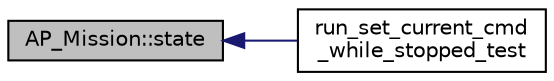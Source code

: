 digraph "AP_Mission::state"
{
 // INTERACTIVE_SVG=YES
  edge [fontname="Helvetica",fontsize="10",labelfontname="Helvetica",labelfontsize="10"];
  node [fontname="Helvetica",fontsize="10",shape=record];
  rankdir="LR";
  Node1 [label="AP_Mission::state",height=0.2,width=0.4,color="black", fillcolor="grey75", style="filled" fontcolor="black"];
  Node1 -> Node2 [dir="back",color="midnightblue",fontsize="10",style="solid",fontname="Helvetica"];
  Node2 [label="run_set_current_cmd\l_while_stopped_test",height=0.2,width=0.4,color="black", fillcolor="white", style="filled",URL="$AP__Mission__test_8pde.html#a940853f9fdd2bd926e8521828b2ee749"];
}
